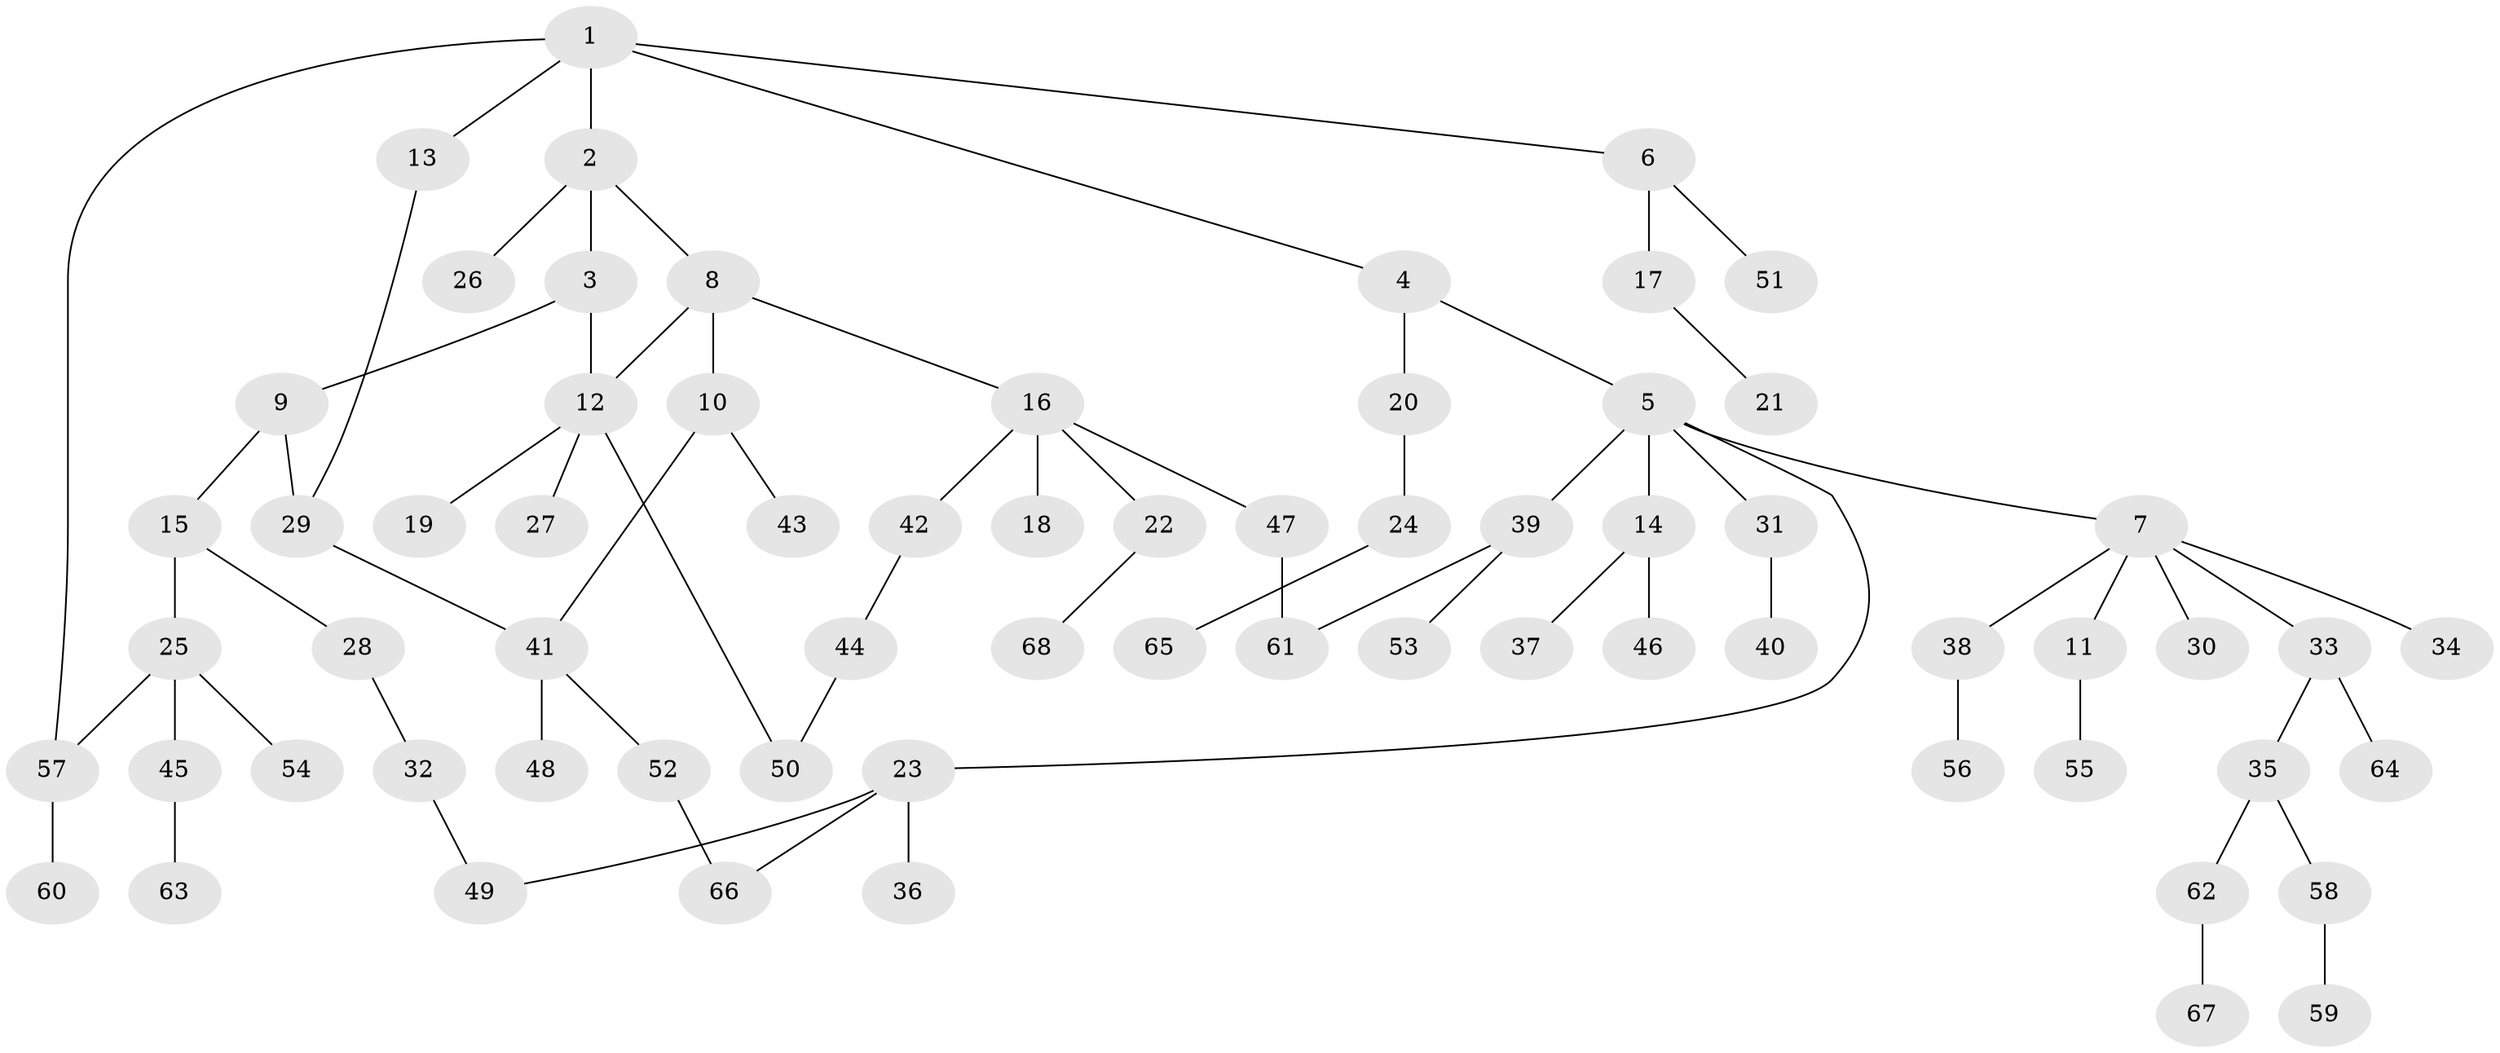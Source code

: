 // Generated by graph-tools (version 1.1) at 2025/10/02/27/25 16:10:54]
// undirected, 68 vertices, 75 edges
graph export_dot {
graph [start="1"]
  node [color=gray90,style=filled];
  1;
  2;
  3;
  4;
  5;
  6;
  7;
  8;
  9;
  10;
  11;
  12;
  13;
  14;
  15;
  16;
  17;
  18;
  19;
  20;
  21;
  22;
  23;
  24;
  25;
  26;
  27;
  28;
  29;
  30;
  31;
  32;
  33;
  34;
  35;
  36;
  37;
  38;
  39;
  40;
  41;
  42;
  43;
  44;
  45;
  46;
  47;
  48;
  49;
  50;
  51;
  52;
  53;
  54;
  55;
  56;
  57;
  58;
  59;
  60;
  61;
  62;
  63;
  64;
  65;
  66;
  67;
  68;
  1 -- 2;
  1 -- 4;
  1 -- 6;
  1 -- 13;
  1 -- 57;
  2 -- 3;
  2 -- 8;
  2 -- 26;
  3 -- 9;
  3 -- 12;
  4 -- 5;
  4 -- 20;
  5 -- 7;
  5 -- 14;
  5 -- 23;
  5 -- 31;
  5 -- 39;
  6 -- 17;
  6 -- 51;
  7 -- 11;
  7 -- 30;
  7 -- 33;
  7 -- 34;
  7 -- 38;
  8 -- 10;
  8 -- 12;
  8 -- 16;
  9 -- 15;
  9 -- 29;
  10 -- 41;
  10 -- 43;
  11 -- 55;
  12 -- 19;
  12 -- 27;
  12 -- 50;
  13 -- 29;
  14 -- 37;
  14 -- 46;
  15 -- 25;
  15 -- 28;
  16 -- 18;
  16 -- 22;
  16 -- 42;
  16 -- 47;
  17 -- 21;
  20 -- 24;
  22 -- 68;
  23 -- 36;
  23 -- 66;
  23 -- 49;
  24 -- 65;
  25 -- 45;
  25 -- 54;
  25 -- 57;
  28 -- 32;
  29 -- 41;
  31 -- 40;
  32 -- 49;
  33 -- 35;
  33 -- 64;
  35 -- 58;
  35 -- 62;
  38 -- 56;
  39 -- 53;
  39 -- 61;
  41 -- 48;
  41 -- 52;
  42 -- 44;
  44 -- 50;
  45 -- 63;
  47 -- 61;
  52 -- 66;
  57 -- 60;
  58 -- 59;
  62 -- 67;
}
